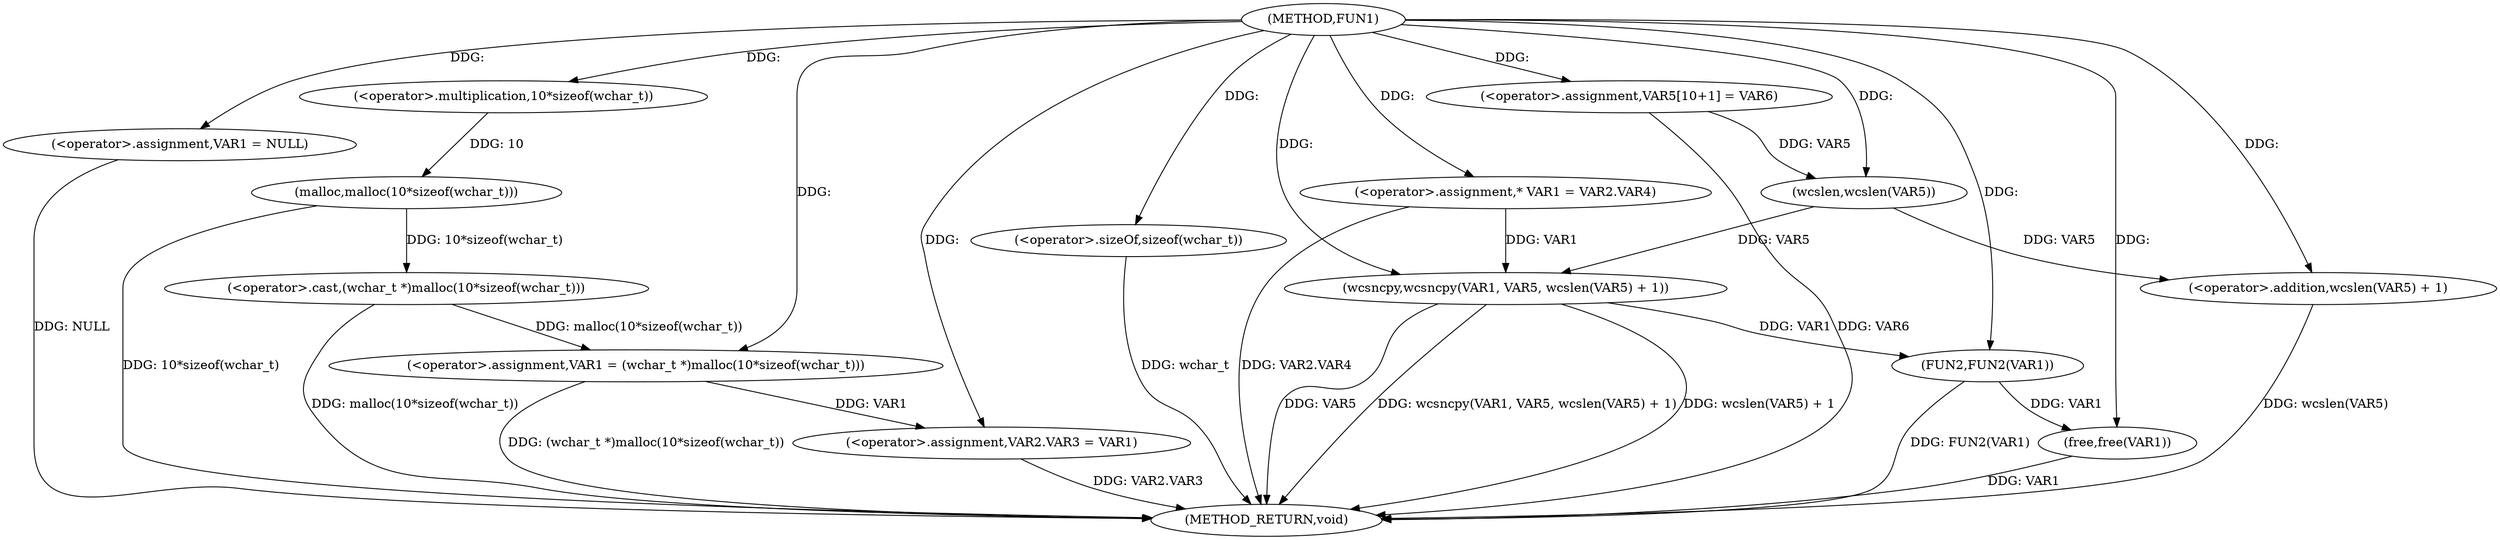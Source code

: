 digraph FUN1 {  
"1000100" [label = "(METHOD,FUN1)" ]
"1000144" [label = "(METHOD_RETURN,void)" ]
"1000104" [label = "(<operator>.assignment,VAR1 = NULL)" ]
"1000107" [label = "(<operator>.assignment,VAR1 = (wchar_t *)malloc(10*sizeof(wchar_t)))" ]
"1000109" [label = "(<operator>.cast,(wchar_t *)malloc(10*sizeof(wchar_t)))" ]
"1000111" [label = "(malloc,malloc(10*sizeof(wchar_t)))" ]
"1000112" [label = "(<operator>.multiplication,10*sizeof(wchar_t))" ]
"1000114" [label = "(<operator>.sizeOf,sizeof(wchar_t))" ]
"1000116" [label = "(<operator>.assignment,VAR2.VAR3 = VAR1)" ]
"1000123" [label = "(<operator>.assignment,* VAR1 = VAR2.VAR4)" ]
"1000130" [label = "(<operator>.assignment,VAR5[10+1] = VAR6)" ]
"1000133" [label = "(wcsncpy,wcsncpy(VAR1, VAR5, wcslen(VAR5) + 1))" ]
"1000136" [label = "(<operator>.addition,wcslen(VAR5) + 1)" ]
"1000137" [label = "(wcslen,wcslen(VAR5))" ]
"1000140" [label = "(FUN2,FUN2(VAR1))" ]
"1000142" [label = "(free,free(VAR1))" ]
  "1000116" -> "1000144"  [ label = "DDG: VAR2.VAR3"] 
  "1000123" -> "1000144"  [ label = "DDG: VAR2.VAR4"] 
  "1000140" -> "1000144"  [ label = "DDG: FUN2(VAR1)"] 
  "1000114" -> "1000144"  [ label = "DDG: wchar_t"] 
  "1000133" -> "1000144"  [ label = "DDG: VAR5"] 
  "1000130" -> "1000144"  [ label = "DDG: VAR6"] 
  "1000133" -> "1000144"  [ label = "DDG: wcsncpy(VAR1, VAR5, wcslen(VAR5) + 1)"] 
  "1000111" -> "1000144"  [ label = "DDG: 10*sizeof(wchar_t)"] 
  "1000142" -> "1000144"  [ label = "DDG: VAR1"] 
  "1000133" -> "1000144"  [ label = "DDG: wcslen(VAR5) + 1"] 
  "1000109" -> "1000144"  [ label = "DDG: malloc(10*sizeof(wchar_t))"] 
  "1000136" -> "1000144"  [ label = "DDG: wcslen(VAR5)"] 
  "1000104" -> "1000144"  [ label = "DDG: NULL"] 
  "1000107" -> "1000144"  [ label = "DDG: (wchar_t *)malloc(10*sizeof(wchar_t))"] 
  "1000100" -> "1000104"  [ label = "DDG: "] 
  "1000109" -> "1000107"  [ label = "DDG: malloc(10*sizeof(wchar_t))"] 
  "1000100" -> "1000107"  [ label = "DDG: "] 
  "1000111" -> "1000109"  [ label = "DDG: 10*sizeof(wchar_t)"] 
  "1000112" -> "1000111"  [ label = "DDG: 10"] 
  "1000100" -> "1000112"  [ label = "DDG: "] 
  "1000100" -> "1000114"  [ label = "DDG: "] 
  "1000107" -> "1000116"  [ label = "DDG: VAR1"] 
  "1000100" -> "1000116"  [ label = "DDG: "] 
  "1000100" -> "1000123"  [ label = "DDG: "] 
  "1000100" -> "1000130"  [ label = "DDG: "] 
  "1000123" -> "1000133"  [ label = "DDG: VAR1"] 
  "1000100" -> "1000133"  [ label = "DDG: "] 
  "1000137" -> "1000133"  [ label = "DDG: VAR5"] 
  "1000137" -> "1000136"  [ label = "DDG: VAR5"] 
  "1000130" -> "1000137"  [ label = "DDG: VAR5"] 
  "1000100" -> "1000137"  [ label = "DDG: "] 
  "1000100" -> "1000136"  [ label = "DDG: "] 
  "1000133" -> "1000140"  [ label = "DDG: VAR1"] 
  "1000100" -> "1000140"  [ label = "DDG: "] 
  "1000140" -> "1000142"  [ label = "DDG: VAR1"] 
  "1000100" -> "1000142"  [ label = "DDG: "] 
}
